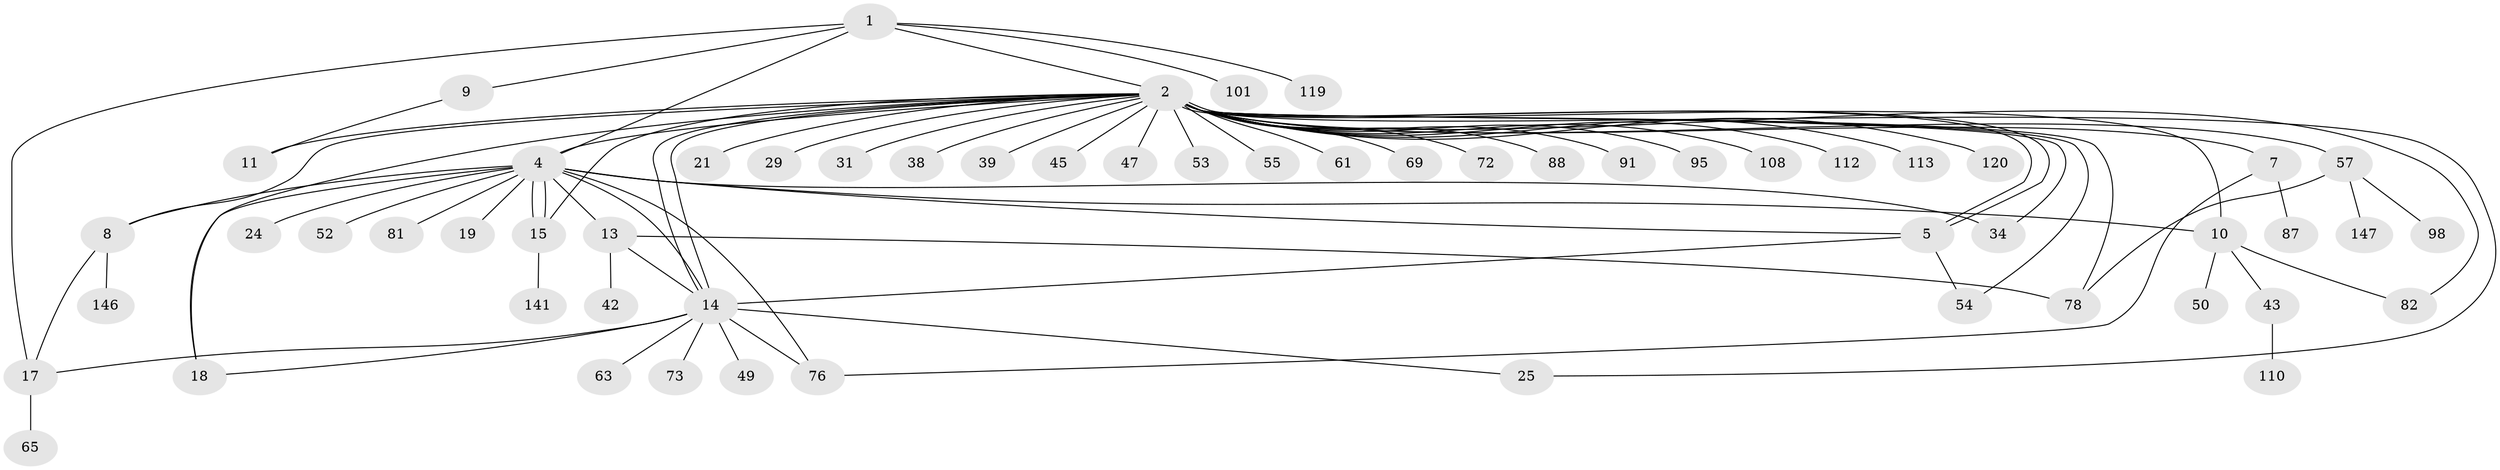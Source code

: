 // original degree distribution, {10: 0.006711409395973154, 41: 0.006711409395973154, 5: 0.040268456375838924, 19: 0.006711409395973154, 8: 0.013422818791946308, 16: 0.006711409395973154, 6: 0.026845637583892617, 2: 0.19463087248322147, 7: 0.026845637583892617, 3: 0.08053691275167785, 15: 0.006711409395973154, 1: 0.5570469798657718, 4: 0.026845637583892617}
// Generated by graph-tools (version 1.1) at 2025/18/03/04/25 18:18:10]
// undirected, 59 vertices, 82 edges
graph export_dot {
graph [start="1"]
  node [color=gray90,style=filled];
  1 [super="+16"];
  2 [super="+85+66+6+44+12+46+3+37+56+30+20+84+93+103+100+92+115+134+145+136+26+35+64+79"];
  4 [super="+68+27+89+111+51"];
  5 [super="+60+90+28"];
  7;
  8 [super="+32"];
  9;
  10;
  11 [super="+129"];
  13 [super="+105+23"];
  14 [super="+33+36+114+135"];
  15;
  17 [super="+83+102+128+130+41"];
  18 [super="+62+71"];
  19;
  21;
  24;
  25 [super="+75+77"];
  29;
  31;
  34;
  38;
  39;
  42;
  43 [super="+86"];
  45;
  47;
  49;
  50;
  52;
  53;
  54;
  55;
  57 [super="+58"];
  61;
  63;
  65;
  69;
  72;
  73;
  76 [super="+107"];
  78 [super="+121"];
  81 [super="+126"];
  82 [super="+104"];
  87;
  88;
  91;
  95;
  98;
  101;
  108;
  110 [super="+127"];
  112;
  113;
  119;
  120;
  141;
  146;
  147;
  1 -- 2 [weight=2];
  1 -- 9;
  1 -- 101;
  1 -- 119;
  1 -- 17 [weight=2];
  1 -- 4;
  2 -- 4 [weight=4];
  2 -- 5;
  2 -- 5;
  2 -- 7 [weight=3];
  2 -- 8 [weight=3];
  2 -- 14 [weight=4];
  2 -- 14;
  2 -- 34;
  2 -- 38;
  2 -- 39;
  2 -- 47;
  2 -- 54;
  2 -- 55;
  2 -- 82;
  2 -- 57 [weight=2];
  2 -- 10 [weight=2];
  2 -- 69 [weight=2];
  2 -- 11 [weight=2];
  2 -- 78;
  2 -- 21;
  2 -- 88;
  2 -- 25;
  2 -- 91;
  2 -- 95;
  2 -- 31;
  2 -- 108;
  2 -- 45;
  2 -- 113;
  2 -- 53;
  2 -- 112;
  2 -- 61;
  2 -- 120;
  2 -- 29;
  2 -- 18;
  2 -- 72;
  2 -- 15;
  4 -- 10 [weight=2];
  4 -- 13;
  4 -- 15 [weight=2];
  4 -- 15;
  4 -- 19;
  4 -- 24;
  4 -- 52;
  4 -- 76;
  4 -- 81;
  4 -- 18;
  4 -- 8;
  4 -- 5;
  4 -- 14;
  4 -- 34;
  5 -- 54;
  5 -- 14;
  7 -- 87;
  7 -- 76;
  8 -- 146;
  8 -- 17;
  9 -- 11;
  10 -- 43;
  10 -- 50;
  10 -- 82;
  13 -- 78;
  13 -- 42;
  13 -- 14;
  14 -- 17;
  14 -- 18;
  14 -- 49;
  14 -- 63;
  14 -- 73;
  14 -- 25;
  14 -- 76;
  15 -- 141;
  17 -- 65;
  43 -- 110;
  57 -- 98;
  57 -- 147;
  57 -- 78;
}
